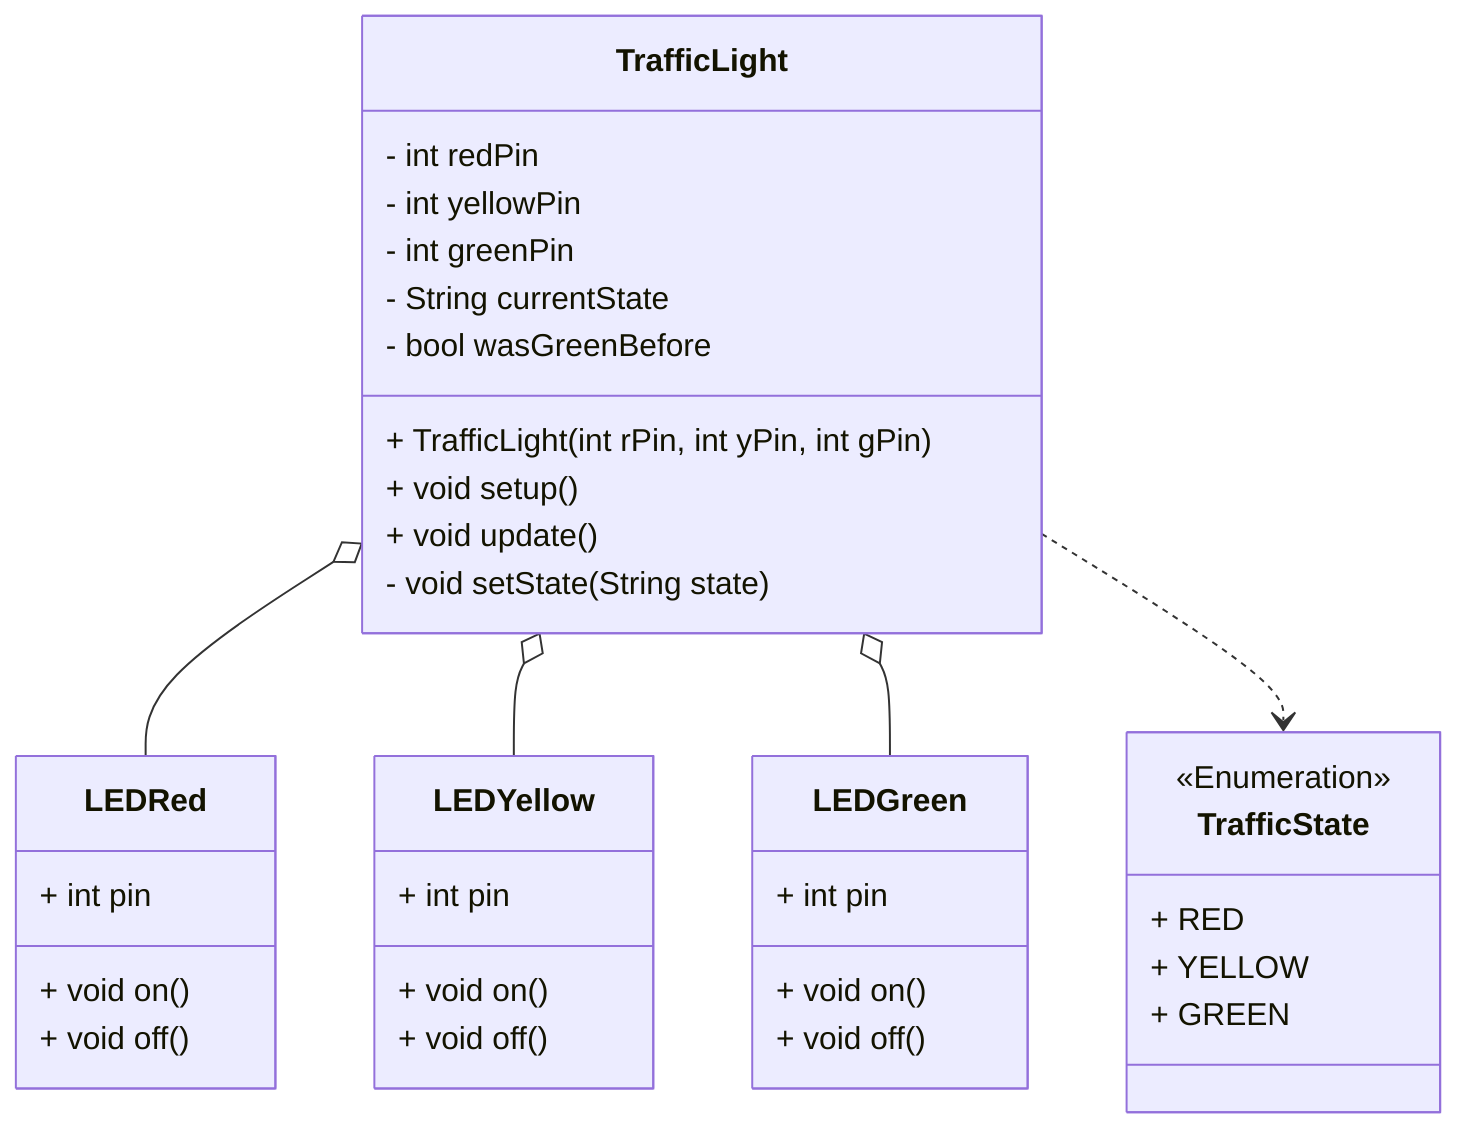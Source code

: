 ---
config:
  theme: mc
---
classDiagram
    class TrafficLight {
        - int redPin
        - int yellowPin
        - int greenPin
        - String currentState
        - bool wasGreenBefore
        + TrafficLight(int rPin, int yPin, int gPin)
        + void setup()
        + void update()
        - void setState(String state)
    }
    class TrafficState {
        <<Enumeration>>
        + RED
        + YELLOW
        + GREEN
    }
    class LEDRed {
        + int pin
        + void on()
        + void off()
    }
    class LEDYellow {
        + int pin
        + void on()
        + void off()
    }
    class LEDGreen {
        + int pin
        + void on()
        + void off()
    }
    TrafficLight o-- LEDRed
    TrafficLight o-- LEDYellow
    TrafficLight o-- LEDGreen
    TrafficLight ..> TrafficState